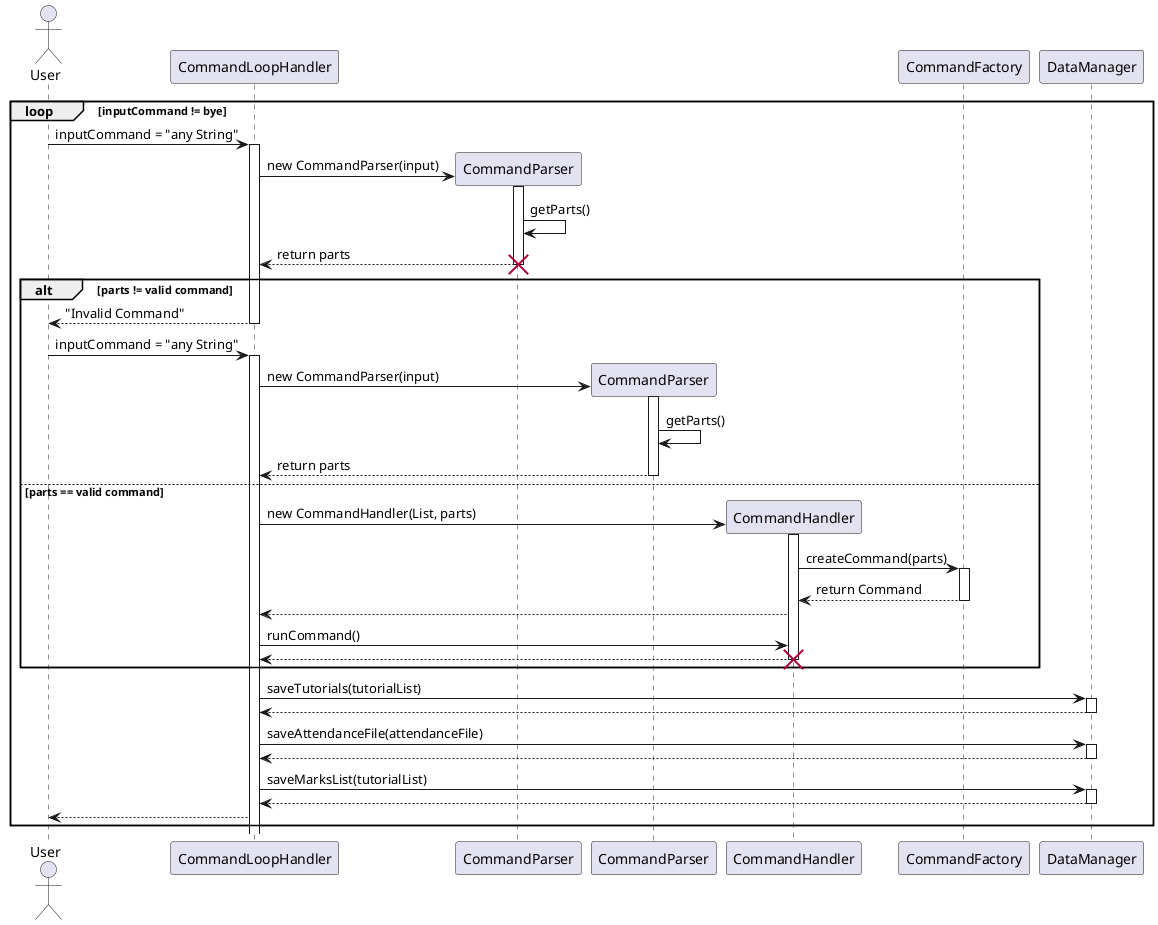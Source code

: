 @startuml
actor User
participant "CommandLoopHandler" as CLH
participant CommandFactory as Factory order 10
participant DataManager as DM order 20
loop inputCommand != bye
    User -> CLH ++: inputCommand = "any String"
    create "CommandParser" as Parser1
    CLH -> Parser1 ++ : new CommandParser(input)
    Parser1 -> Parser1 : getParts()
    Parser1 --> CLH -- : return parts
    destroy Parser1
    alt parts != valid command
        CLH --> User -- : "Invalid Command"
        User -> CLH ++: inputCommand = "any String"
        create "CommandParser" as Parser2
        CLH -> Parser2 ++ : new CommandParser(input)
        Parser2 -> Parser2 : getParts()
        Parser2 --> CLH -- : return parts
    else parts == valid command
        create CommandHandler as Handler
        CLH ->Handler ++ :new CommandHandler(List, parts)

        Handler -> Factory ++ : createCommand(parts)
        Factory --> Handler -- : return Command

        Handler --> CLH

        CLH -> Handler  : runCommand()
        Handler --> CLH --
        destroy Handler
    end
    CLH -> DM ++ : saveTutorials(tutorialList)
    DM --> CLH --
    CLH -> DM ++ : saveAttendanceFile(attendanceFile)
    DM --> CLH --
    CLH -> DM ++ : saveMarksList(tutorialList)
    DM --> CLH --
    CLH --> User
end
@enduml